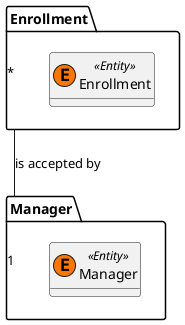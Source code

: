 @startuml
    hide methods


    package Manager{
    class Manager << (E,#FF7700) Entity >> {
    }
    }


    package Enrollment{
    class Enrollment << (E,#FF7700) Entity >> {
    }
    }


    Enrollment "*" -- "1" Manager : is accepted by

    @enduml
